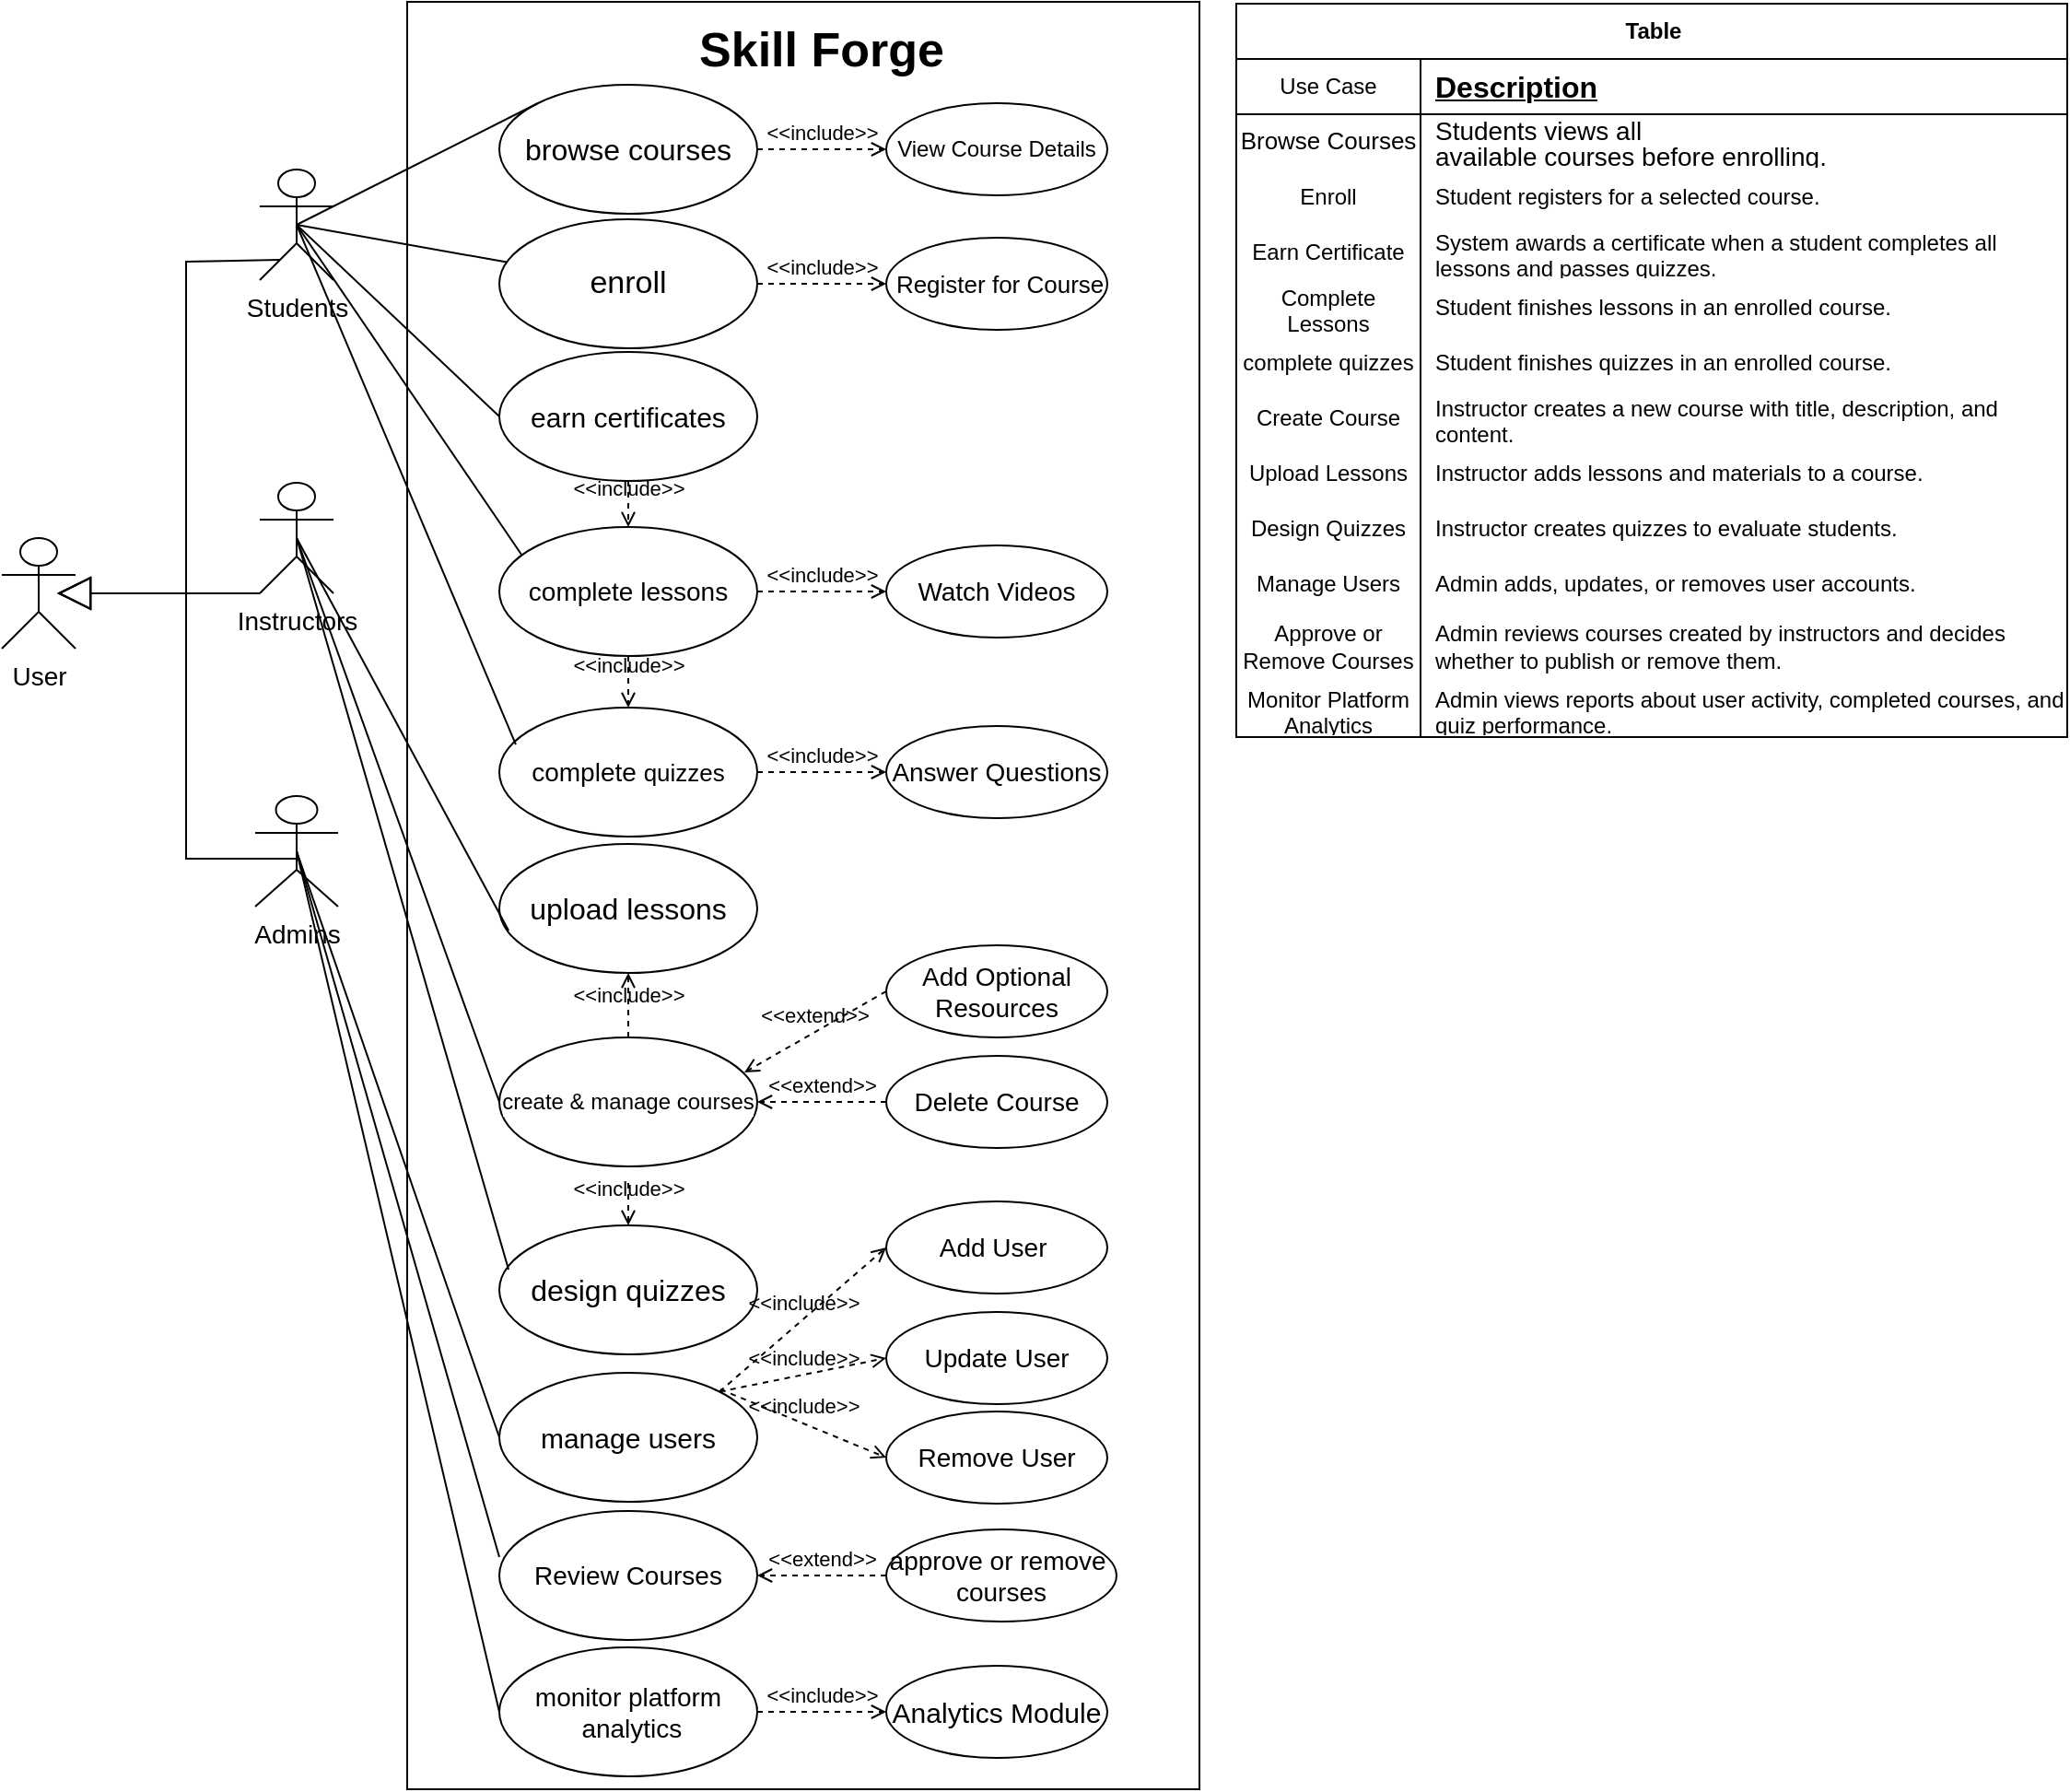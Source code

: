 <mxfile version="28.2.8">
  <diagram name="Page-1" id="Gxm0UhKNNPYb4qAKGL-2">
    <mxGraphModel dx="2033" dy="2136" grid="1" gridSize="10" guides="1" tooltips="1" connect="1" arrows="1" fold="1" page="1" pageScale="1" pageWidth="1169" pageHeight="1654" background="#ffffff" math="0" shadow="0">
      <root>
        <mxCell id="0" />
        <mxCell id="1" parent="0" />
        <mxCell id="vk3QnmqRLiSh6UPp8PLl-1" value="&lt;font face=&quot;Helvetica&quot; style=&quot;font-size: 14px;&quot;&gt;Students&lt;/font&gt;" style="shape=umlActor;verticalLabelPosition=bottom;verticalAlign=top;html=1;fontFamily=Times New Roman;noLabel=0;labelBackgroundColor=default;" vertex="1" parent="1">
          <mxGeometry x="70" y="80" width="40" height="60" as="geometry" />
        </mxCell>
        <mxCell id="vk3QnmqRLiSh6UPp8PLl-2" value="&lt;font style=&quot;font-size: 14px;&quot; face=&quot;Helvetica&quot;&gt;Instructors&lt;/font&gt;" style="shape=umlActor;verticalLabelPosition=bottom;verticalAlign=top;html=1;labelBackgroundColor=default;" vertex="1" parent="1">
          <mxGeometry x="70" y="250" width="40" height="60" as="geometry" />
        </mxCell>
        <mxCell id="vk3QnmqRLiSh6UPp8PLl-4" value="" style="whiteSpace=wrap;html=1;labelBackgroundColor=default;fontStyle=1" vertex="1" parent="1">
          <mxGeometry x="150" y="-11" width="430" height="970" as="geometry" />
        </mxCell>
        <mxCell id="vk3QnmqRLiSh6UPp8PLl-13" value="&lt;font style=&quot;font-size: 16px;&quot;&gt;browse courses&lt;/font&gt;" style="ellipse;whiteSpace=wrap;html=1;labelBackgroundColor=default;" vertex="1" parent="1">
          <mxGeometry x="200" y="34" width="140" height="70" as="geometry" />
        </mxCell>
        <mxCell id="vk3QnmqRLiSh6UPp8PLl-14" value="&lt;font style=&quot;font-size: 17px;&quot;&gt;enroll&lt;/font&gt;" style="ellipse;whiteSpace=wrap;html=1;labelBackgroundColor=default;" vertex="1" parent="1">
          <mxGeometry x="200" y="107" width="140" height="70" as="geometry" />
        </mxCell>
        <mxCell id="vk3QnmqRLiSh6UPp8PLl-15" value="&lt;span style=&quot;font-size: 16px;&quot;&gt;upload lessons&lt;/span&gt;" style="ellipse;whiteSpace=wrap;html=1;labelBackgroundColor=default;" vertex="1" parent="1">
          <mxGeometry x="200" y="446" width="140" height="70" as="geometry" />
        </mxCell>
        <mxCell id="vk3QnmqRLiSh6UPp8PLl-16" value="&lt;font&gt;create &amp;amp; manage courses&lt;/font&gt;" style="ellipse;whiteSpace=wrap;html=1;labelBackgroundColor=default;" vertex="1" parent="1">
          <mxGeometry x="200" y="551" width="140" height="70" as="geometry" />
        </mxCell>
        <mxCell id="vk3QnmqRLiSh6UPp8PLl-17" value="&lt;font style=&quot;font-size: 16px;&quot;&gt;design&amp;nbsp;quizzes&lt;/font&gt;" style="ellipse;whiteSpace=wrap;html=1;labelBackgroundColor=default;" vertex="1" parent="1">
          <mxGeometry x="200" y="653" width="140" height="70" as="geometry" />
        </mxCell>
        <mxCell id="vk3QnmqRLiSh6UPp8PLl-20" value="&lt;font style=&quot;font-size: 26px;&quot;&gt;&lt;b style=&quot;&quot;&gt;Skill Forge&lt;/b&gt;&lt;/font&gt;" style="text;html=1;whiteSpace=wrap;strokeColor=none;fillColor=none;align=center;verticalAlign=middle;rounded=0;labelBackgroundColor=default;" vertex="1" parent="1">
          <mxGeometry x="260" width="230" height="30" as="geometry" />
        </mxCell>
        <mxCell id="vk3QnmqRLiSh6UPp8PLl-21" value="&lt;font style=&quot;font-size: 14px;&quot;&gt;Admins&lt;/font&gt;" style="shape=umlActor;verticalLabelPosition=bottom;verticalAlign=top;html=1;outlineConnect=0;labelBackgroundColor=default;" vertex="1" parent="1">
          <mxGeometry x="67.5" y="420" width="45" height="60" as="geometry" />
        </mxCell>
        <mxCell id="vk3QnmqRLiSh6UPp8PLl-24" value="&lt;font style=&quot;font-size: 15px;&quot;&gt;manage users&lt;/font&gt;" style="ellipse;whiteSpace=wrap;html=1;labelBackgroundColor=default;" vertex="1" parent="1">
          <mxGeometry x="200" y="733" width="140" height="70" as="geometry" />
        </mxCell>
        <mxCell id="vk3QnmqRLiSh6UPp8PLl-25" value="&lt;font style=&quot;font-size: 14px;&quot;&gt;Review Courses&lt;/font&gt;" style="ellipse;whiteSpace=wrap;html=1;labelBackgroundColor=default;" vertex="1" parent="1">
          <mxGeometry x="200" y="808" width="140" height="70" as="geometry" />
        </mxCell>
        <mxCell id="vk3QnmqRLiSh6UPp8PLl-77" style="edgeStyle=orthogonalEdgeStyle;rounded=0;orthogonalLoop=1;jettySize=auto;html=1;exitX=1;exitY=0.5;exitDx=0;exitDy=0;entryX=0.971;entryY=0.343;entryDx=0;entryDy=0;entryPerimeter=0;" edge="1" parent="1" source="vk3QnmqRLiSh6UPp8PLl-26" target="vk3QnmqRLiSh6UPp8PLl-26">
          <mxGeometry relative="1" as="geometry">
            <mxPoint x="340" y="917" as="targetPoint" />
          </mxGeometry>
        </mxCell>
        <mxCell id="vk3QnmqRLiSh6UPp8PLl-26" value="&lt;font style=&quot;font-size: 14px;&quot;&gt;monitor&amp;nbsp;platform&lt;/font&gt;&lt;div&gt;&lt;font style=&quot;font-size: 14px;&quot;&gt;&amp;nbsp;analytics&lt;/font&gt;&lt;/div&gt;" style="ellipse;whiteSpace=wrap;html=1;labelBackgroundColor=default;" vertex="1" parent="1">
          <mxGeometry x="200" y="882" width="140" height="70" as="geometry" />
        </mxCell>
        <mxCell id="vk3QnmqRLiSh6UPp8PLl-29" value="" style="endArrow=none;html=1;rounded=0;labelBackgroundColor=default;entryX=0;entryY=0;entryDx=0;entryDy=0;" edge="1" parent="1" target="vk3QnmqRLiSh6UPp8PLl-13">
          <mxGeometry relative="1" as="geometry">
            <mxPoint x="90" y="110" as="sourcePoint" />
            <mxPoint x="200" y="90" as="targetPoint" />
          </mxGeometry>
        </mxCell>
        <mxCell id="vk3QnmqRLiSh6UPp8PLl-36" value="" style="endArrow=none;html=1;rounded=0;labelBackgroundColor=default;" edge="1" parent="1" source="vk3QnmqRLiSh6UPp8PLl-14">
          <mxGeometry relative="1" as="geometry">
            <mxPoint x="340" y="290" as="sourcePoint" />
            <mxPoint x="90" y="110" as="targetPoint" />
            <Array as="points" />
          </mxGeometry>
        </mxCell>
        <mxCell id="vk3QnmqRLiSh6UPp8PLl-37" value="" style="endArrow=none;html=1;rounded=0;entryX=0.5;entryY=0.5;entryDx=0;entryDy=0;entryPerimeter=0;exitX=0.036;exitY=0.671;exitDx=0;exitDy=0;exitPerimeter=0;labelBackgroundColor=default;" edge="1" parent="1" source="vk3QnmqRLiSh6UPp8PLl-15" target="vk3QnmqRLiSh6UPp8PLl-2">
          <mxGeometry relative="1" as="geometry">
            <mxPoint x="340" y="290" as="sourcePoint" />
            <mxPoint x="500" y="290" as="targetPoint" />
          </mxGeometry>
        </mxCell>
        <mxCell id="vk3QnmqRLiSh6UPp8PLl-38" value="" style="endArrow=none;html=1;rounded=0;entryX=0;entryY=0.5;entryDx=0;entryDy=0;labelBackgroundColor=default;" edge="1" parent="1" target="vk3QnmqRLiSh6UPp8PLl-16">
          <mxGeometry relative="1" as="geometry">
            <mxPoint x="90" y="280" as="sourcePoint" />
            <mxPoint x="500" y="290" as="targetPoint" />
          </mxGeometry>
        </mxCell>
        <mxCell id="vk3QnmqRLiSh6UPp8PLl-39" value="" style="endArrow=none;html=1;rounded=0;entryX=0.036;entryY=0.343;entryDx=0;entryDy=0;entryPerimeter=0;exitX=0.5;exitY=0.5;exitDx=0;exitDy=0;exitPerimeter=0;labelBackgroundColor=default;" edge="1" parent="1" source="vk3QnmqRLiSh6UPp8PLl-2" target="vk3QnmqRLiSh6UPp8PLl-17">
          <mxGeometry relative="1" as="geometry">
            <mxPoint x="340" y="290" as="sourcePoint" />
            <mxPoint x="500" y="290" as="targetPoint" />
          </mxGeometry>
        </mxCell>
        <mxCell id="vk3QnmqRLiSh6UPp8PLl-40" value="" style="endArrow=none;html=1;rounded=0;exitX=0.5;exitY=0.5;exitDx=0;exitDy=0;exitPerimeter=0;labelBackgroundColor=default;entryX=0;entryY=0.5;entryDx=0;entryDy=0;" edge="1" parent="1" source="vk3QnmqRLiSh6UPp8PLl-21" target="vk3QnmqRLiSh6UPp8PLl-24">
          <mxGeometry relative="1" as="geometry">
            <mxPoint x="340" y="490" as="sourcePoint" />
            <mxPoint x="200" y="460" as="targetPoint" />
          </mxGeometry>
        </mxCell>
        <mxCell id="vk3QnmqRLiSh6UPp8PLl-41" value="" style="endArrow=none;html=1;rounded=0;labelBackgroundColor=default;entryX=0;entryY=0.357;entryDx=0;entryDy=0;entryPerimeter=0;" edge="1" parent="1" target="vk3QnmqRLiSh6UPp8PLl-25">
          <mxGeometry relative="1" as="geometry">
            <mxPoint x="90" y="450" as="sourcePoint" />
            <mxPoint x="500" y="490" as="targetPoint" />
          </mxGeometry>
        </mxCell>
        <mxCell id="vk3QnmqRLiSh6UPp8PLl-42" value="" style="endArrow=none;html=1;rounded=0;exitX=0.5;exitY=0.5;exitDx=0;exitDy=0;exitPerimeter=0;entryX=0;entryY=0.5;entryDx=0;entryDy=0;labelBackgroundColor=default;" edge="1" parent="1" source="vk3QnmqRLiSh6UPp8PLl-21" target="vk3QnmqRLiSh6UPp8PLl-26">
          <mxGeometry relative="1" as="geometry">
            <mxPoint x="100" y="450" as="sourcePoint" />
            <mxPoint x="500" y="490" as="targetPoint" />
          </mxGeometry>
        </mxCell>
        <mxCell id="vk3QnmqRLiSh6UPp8PLl-60" value="&lt;span style=&quot;font-size: 15px;&quot;&gt;earn certificates&lt;/span&gt;" style="ellipse;whiteSpace=wrap;html=1;" vertex="1" parent="1">
          <mxGeometry x="200" y="179" width="140" height="70" as="geometry" />
        </mxCell>
        <mxCell id="vk3QnmqRLiSh6UPp8PLl-61" value="" style="endArrow=none;html=1;rounded=0;labelBackgroundColor=default;exitX=0;exitY=0.5;exitDx=0;exitDy=0;" edge="1" parent="1" source="vk3QnmqRLiSh6UPp8PLl-60">
          <mxGeometry relative="1" as="geometry">
            <mxPoint x="227" y="199" as="sourcePoint" />
            <mxPoint x="90" y="110" as="targetPoint" />
            <Array as="points" />
          </mxGeometry>
        </mxCell>
        <mxCell id="vk3QnmqRLiSh6UPp8PLl-64" value="&amp;lt;&amp;lt;include&amp;gt;&amp;gt;" style="html=1;verticalAlign=bottom;labelBackgroundColor=none;endArrow=open;endFill=0;dashed=1;rounded=0;entryX=0.5;entryY=0;entryDx=0;entryDy=0;exitX=0.5;exitY=1;exitDx=0;exitDy=0;" edge="1" parent="1" source="vk3QnmqRLiSh6UPp8PLl-60" target="vk3QnmqRLiSh6UPp8PLl-65">
          <mxGeometry width="160" relative="1" as="geometry">
            <mxPoint x="340" y="230" as="sourcePoint" />
            <mxPoint x="490" y="230" as="targetPoint" />
          </mxGeometry>
        </mxCell>
        <mxCell id="vk3QnmqRLiSh6UPp8PLl-65" value="&lt;font style=&quot;font-size: 14px;&quot;&gt;complete lessons&lt;/font&gt;" style="ellipse;whiteSpace=wrap;html=1;" vertex="1" parent="1">
          <mxGeometry x="200" y="274" width="140" height="70" as="geometry" />
        </mxCell>
        <mxCell id="vk3QnmqRLiSh6UPp8PLl-67" value="&lt;span style=&quot;font-size: 14px;&quot;&gt;complete&amp;nbsp;&lt;/span&gt;&lt;font style=&quot;font-size: 13px;&quot;&gt;quizzes&lt;/font&gt;" style="ellipse;whiteSpace=wrap;html=1;" vertex="1" parent="1">
          <mxGeometry x="200" y="372" width="140" height="70" as="geometry" />
        </mxCell>
        <mxCell id="vk3QnmqRLiSh6UPp8PLl-69" value="&amp;lt;&amp;lt;include&amp;gt;&amp;gt;" style="html=1;verticalAlign=bottom;labelBackgroundColor=none;endArrow=open;endFill=0;dashed=1;rounded=0;entryX=0.5;entryY=0;entryDx=0;entryDy=0;exitX=0.5;exitY=1;exitDx=0;exitDy=0;" edge="1" parent="1" source="vk3QnmqRLiSh6UPp8PLl-65" target="vk3QnmqRLiSh6UPp8PLl-67">
          <mxGeometry width="160" relative="1" as="geometry">
            <mxPoint x="330" y="220" as="sourcePoint" />
            <mxPoint x="490" y="220" as="targetPoint" />
          </mxGeometry>
        </mxCell>
        <mxCell id="vk3QnmqRLiSh6UPp8PLl-70" value="" style="endArrow=none;html=1;rounded=0;entryX=0.086;entryY=0.214;entryDx=0;entryDy=0;entryPerimeter=0;" edge="1" parent="1" target="vk3QnmqRLiSh6UPp8PLl-65">
          <mxGeometry relative="1" as="geometry">
            <mxPoint x="90" y="110" as="sourcePoint" />
            <mxPoint x="200" y="310" as="targetPoint" />
          </mxGeometry>
        </mxCell>
        <mxCell id="vk3QnmqRLiSh6UPp8PLl-71" value="" style="endArrow=none;html=1;rounded=0;entryX=0.064;entryY=0.286;entryDx=0;entryDy=0;entryPerimeter=0;" edge="1" parent="1" target="vk3QnmqRLiSh6UPp8PLl-67">
          <mxGeometry relative="1" as="geometry">
            <mxPoint x="90" y="110" as="sourcePoint" />
            <mxPoint x="490" y="320" as="targetPoint" />
          </mxGeometry>
        </mxCell>
        <mxCell id="vk3QnmqRLiSh6UPp8PLl-72" value="&amp;lt;&amp;lt;include&amp;gt;&amp;gt;" style="html=1;verticalAlign=bottom;labelBackgroundColor=none;endArrow=open;endFill=0;dashed=1;rounded=0;exitX=0.5;exitY=0;exitDx=0;exitDy=0;entryX=0.5;entryY=1;entryDx=0;entryDy=0;" edge="1" parent="1" source="vk3QnmqRLiSh6UPp8PLl-16" target="vk3QnmqRLiSh6UPp8PLl-15">
          <mxGeometry x="-0.176" width="160" relative="1" as="geometry">
            <mxPoint x="490" y="470" as="sourcePoint" />
            <mxPoint x="330" y="470" as="targetPoint" />
            <mxPoint as="offset" />
          </mxGeometry>
        </mxCell>
        <mxCell id="vk3QnmqRLiSh6UPp8PLl-76" value="&lt;font style=&quot;font-size: 15px;&quot;&gt;Analytics Module&lt;/font&gt;" style="ellipse;whiteSpace=wrap;html=1;" vertex="1" parent="1">
          <mxGeometry x="410" y="892" width="120" height="50" as="geometry" />
        </mxCell>
        <mxCell id="vk3QnmqRLiSh6UPp8PLl-126" value="Table" style="shape=table;startSize=30;container=1;collapsible=1;childLayout=tableLayout;fixedRows=1;rowLines=0;fontStyle=1;align=center;resizeLast=1;html=1;" vertex="1" parent="1">
          <mxGeometry x="600" y="-10" width="451" height="398" as="geometry" />
        </mxCell>
        <mxCell id="vk3QnmqRLiSh6UPp8PLl-127" value="" style="shape=tableRow;horizontal=0;startSize=0;swimlaneHead=0;swimlaneBody=0;fillColor=none;collapsible=0;dropTarget=0;points=[[0,0.5],[1,0.5]];portConstraint=eastwest;top=0;left=0;right=0;bottom=1;" vertex="1" parent="vk3QnmqRLiSh6UPp8PLl-126">
          <mxGeometry y="30" width="451" height="30" as="geometry" />
        </mxCell>
        <mxCell id="vk3QnmqRLiSh6UPp8PLl-128" value="&lt;span style=&quot;line-height: 107%; font-family: Aptos, sans-serif; font-weight: normal;&quot;&gt;&lt;font&gt;Use Case&lt;/font&gt;&lt;/span&gt;" style="shape=partialRectangle;connectable=0;fillColor=none;top=0;left=0;bottom=0;right=0;fontStyle=1;overflow=hidden;whiteSpace=wrap;html=1;" vertex="1" parent="vk3QnmqRLiSh6UPp8PLl-127">
          <mxGeometry width="100" height="30" as="geometry">
            <mxRectangle width="100" height="30" as="alternateBounds" />
          </mxGeometry>
        </mxCell>
        <mxCell id="vk3QnmqRLiSh6UPp8PLl-129" value="&lt;span style=&quot;font-size:12.0pt;line-height:107%;&lt;br/&gt;font-family:&amp;quot;Aptos&amp;quot;,sans-serif;mso-ascii-theme-font:minor-latin;mso-fareast-font-family:&lt;br/&gt;Aptos;mso-fareast-theme-font:minor-latin;mso-hansi-theme-font:minor-latin;&lt;br/&gt;mso-bidi-font-family:Arial;mso-bidi-theme-font:minor-bidi;mso-ansi-language:&lt;br/&gt;EN-US;mso-fareast-language:EN-US;mso-bidi-language:AR-SA&quot;&gt;Description&lt;/span&gt;" style="shape=partialRectangle;connectable=0;fillColor=none;top=0;left=0;bottom=0;right=0;align=left;spacingLeft=6;fontStyle=5;overflow=hidden;whiteSpace=wrap;html=1;" vertex="1" parent="vk3QnmqRLiSh6UPp8PLl-127">
          <mxGeometry x="100" width="351" height="30" as="geometry">
            <mxRectangle width="351" height="30" as="alternateBounds" />
          </mxGeometry>
        </mxCell>
        <mxCell id="vk3QnmqRLiSh6UPp8PLl-130" value="" style="shape=tableRow;horizontal=0;startSize=0;swimlaneHead=0;swimlaneBody=0;fillColor=none;collapsible=0;dropTarget=0;points=[[0,0.5],[1,0.5]];portConstraint=eastwest;top=0;left=0;right=0;bottom=0;" vertex="1" parent="vk3QnmqRLiSh6UPp8PLl-126">
          <mxGeometry y="60" width="451" height="30" as="geometry" />
        </mxCell>
        <mxCell id="vk3QnmqRLiSh6UPp8PLl-131" value="&lt;span style=&quot;line-height: 107%; font-family: Aptos, sans-serif;&quot;&gt;&lt;font style=&quot;font-size: 13px;&quot;&gt;Browse Courses&lt;/font&gt;&lt;/span&gt;" style="shape=partialRectangle;connectable=0;fillColor=none;top=0;left=0;bottom=0;right=0;editable=1;overflow=hidden;whiteSpace=wrap;html=1;" vertex="1" parent="vk3QnmqRLiSh6UPp8PLl-130">
          <mxGeometry width="100" height="30" as="geometry">
            <mxRectangle width="100" height="30" as="alternateBounds" />
          </mxGeometry>
        </mxCell>
        <mxCell id="vk3QnmqRLiSh6UPp8PLl-132" value="&lt;span style=&quot;line-height: 107%; font-family: Aptos, sans-serif;&quot;&gt;&lt;font style=&quot;font-size: 14px;&quot;&gt;Students views all&lt;br/&gt;available courses before enrolling.&lt;/font&gt;&lt;/span&gt;" style="shape=partialRectangle;connectable=0;fillColor=none;top=0;left=0;bottom=0;right=0;align=left;spacingLeft=6;overflow=hidden;whiteSpace=wrap;html=1;" vertex="1" parent="vk3QnmqRLiSh6UPp8PLl-130">
          <mxGeometry x="100" width="351" height="30" as="geometry">
            <mxRectangle width="351" height="30" as="alternateBounds" />
          </mxGeometry>
        </mxCell>
        <mxCell id="vk3QnmqRLiSh6UPp8PLl-133" value="" style="shape=tableRow;horizontal=0;startSize=0;swimlaneHead=0;swimlaneBody=0;fillColor=none;collapsible=0;dropTarget=0;points=[[0,0.5],[1,0.5]];portConstraint=eastwest;top=0;left=0;right=0;bottom=0;" vertex="1" parent="vk3QnmqRLiSh6UPp8PLl-126">
          <mxGeometry y="90" width="451" height="30" as="geometry" />
        </mxCell>
        <mxCell id="vk3QnmqRLiSh6UPp8PLl-134" value="Enroll" style="shape=partialRectangle;connectable=0;fillColor=none;top=0;left=0;bottom=0;right=0;editable=1;overflow=hidden;whiteSpace=wrap;html=1;" vertex="1" parent="vk3QnmqRLiSh6UPp8PLl-133">
          <mxGeometry width="100" height="30" as="geometry">
            <mxRectangle width="100" height="30" as="alternateBounds" />
          </mxGeometry>
        </mxCell>
        <mxCell id="vk3QnmqRLiSh6UPp8PLl-135" value="Student registers for a selected course." style="shape=partialRectangle;connectable=0;fillColor=none;top=0;left=0;bottom=0;right=0;align=left;spacingLeft=6;overflow=hidden;whiteSpace=wrap;html=1;" vertex="1" parent="vk3QnmqRLiSh6UPp8PLl-133">
          <mxGeometry x="100" width="351" height="30" as="geometry">
            <mxRectangle width="351" height="30" as="alternateBounds" />
          </mxGeometry>
        </mxCell>
        <mxCell id="vk3QnmqRLiSh6UPp8PLl-136" value="" style="shape=tableRow;horizontal=0;startSize=0;swimlaneHead=0;swimlaneBody=0;fillColor=none;collapsible=0;dropTarget=0;points=[[0,0.5],[1,0.5]];portConstraint=eastwest;top=0;left=0;right=0;bottom=0;" vertex="1" parent="vk3QnmqRLiSh6UPp8PLl-126">
          <mxGeometry y="120" width="451" height="30" as="geometry" />
        </mxCell>
        <mxCell id="vk3QnmqRLiSh6UPp8PLl-137" value="Earn Certificate" style="shape=partialRectangle;connectable=0;fillColor=none;top=0;left=0;bottom=0;right=0;editable=1;overflow=hidden;whiteSpace=wrap;html=1;" vertex="1" parent="vk3QnmqRLiSh6UPp8PLl-136">
          <mxGeometry width="100" height="30" as="geometry">
            <mxRectangle width="100" height="30" as="alternateBounds" />
          </mxGeometry>
        </mxCell>
        <mxCell id="vk3QnmqRLiSh6UPp8PLl-138" value="System awards a certificate when a student completes all lessons and passes quizzes." style="shape=partialRectangle;connectable=0;fillColor=none;top=0;left=0;bottom=0;right=0;align=left;spacingLeft=6;overflow=hidden;whiteSpace=wrap;html=1;" vertex="1" parent="vk3QnmqRLiSh6UPp8PLl-136">
          <mxGeometry x="100" width="351" height="30" as="geometry">
            <mxRectangle width="351" height="30" as="alternateBounds" />
          </mxGeometry>
        </mxCell>
        <mxCell id="vk3QnmqRLiSh6UPp8PLl-139" style="shape=tableRow;horizontal=0;startSize=0;swimlaneHead=0;swimlaneBody=0;fillColor=none;collapsible=0;dropTarget=0;points=[[0,0.5],[1,0.5]];portConstraint=eastwest;top=0;left=0;right=0;bottom=0;" vertex="1" parent="vk3QnmqRLiSh6UPp8PLl-126">
          <mxGeometry y="150" width="451" height="30" as="geometry" />
        </mxCell>
        <mxCell id="vk3QnmqRLiSh6UPp8PLl-140" value="Complete Lessons" style="shape=partialRectangle;connectable=0;fillColor=none;top=0;left=0;bottom=0;right=0;editable=1;overflow=hidden;whiteSpace=wrap;html=1;" vertex="1" parent="vk3QnmqRLiSh6UPp8PLl-139">
          <mxGeometry width="100" height="30" as="geometry">
            <mxRectangle width="100" height="30" as="alternateBounds" />
          </mxGeometry>
        </mxCell>
        <mxCell id="vk3QnmqRLiSh6UPp8PLl-141" value="Student finishes lessons in an enrolled course." style="shape=partialRectangle;connectable=0;fillColor=none;top=0;left=0;bottom=0;right=0;align=left;spacingLeft=6;overflow=hidden;whiteSpace=wrap;html=1;" vertex="1" parent="vk3QnmqRLiSh6UPp8PLl-139">
          <mxGeometry x="100" width="351" height="30" as="geometry">
            <mxRectangle width="351" height="30" as="alternateBounds" />
          </mxGeometry>
        </mxCell>
        <mxCell id="vk3QnmqRLiSh6UPp8PLl-142" style="shape=tableRow;horizontal=0;startSize=0;swimlaneHead=0;swimlaneBody=0;fillColor=none;collapsible=0;dropTarget=0;points=[[0,0.5],[1,0.5]];portConstraint=eastwest;top=0;left=0;right=0;bottom=0;" vertex="1" parent="vk3QnmqRLiSh6UPp8PLl-126">
          <mxGeometry y="180" width="451" height="30" as="geometry" />
        </mxCell>
        <mxCell id="vk3QnmqRLiSh6UPp8PLl-143" value="&lt;font&gt;complete&amp;nbsp;&lt;font style=&quot;&quot;&gt;quizzes&lt;/font&gt;&lt;/font&gt;" style="shape=partialRectangle;connectable=0;fillColor=none;top=0;left=0;bottom=0;right=0;editable=1;overflow=hidden;whiteSpace=wrap;html=1;" vertex="1" parent="vk3QnmqRLiSh6UPp8PLl-142">
          <mxGeometry width="100" height="30" as="geometry">
            <mxRectangle width="100" height="30" as="alternateBounds" />
          </mxGeometry>
        </mxCell>
        <mxCell id="vk3QnmqRLiSh6UPp8PLl-144" value="Student finishes quizzes in an enrolled course." style="shape=partialRectangle;connectable=0;fillColor=none;top=0;left=0;bottom=0;right=0;align=left;spacingLeft=6;overflow=hidden;whiteSpace=wrap;html=1;" vertex="1" parent="vk3QnmqRLiSh6UPp8PLl-142">
          <mxGeometry x="100" width="351" height="30" as="geometry">
            <mxRectangle width="351" height="30" as="alternateBounds" />
          </mxGeometry>
        </mxCell>
        <mxCell id="vk3QnmqRLiSh6UPp8PLl-145" style="shape=tableRow;horizontal=0;startSize=0;swimlaneHead=0;swimlaneBody=0;fillColor=none;collapsible=0;dropTarget=0;points=[[0,0.5],[1,0.5]];portConstraint=eastwest;top=0;left=0;right=0;bottom=0;" vertex="1" parent="vk3QnmqRLiSh6UPp8PLl-126">
          <mxGeometry y="210" width="451" height="30" as="geometry" />
        </mxCell>
        <mxCell id="vk3QnmqRLiSh6UPp8PLl-146" value="Create Course" style="shape=partialRectangle;connectable=0;fillColor=none;top=0;left=0;bottom=0;right=0;editable=1;overflow=hidden;whiteSpace=wrap;html=1;" vertex="1" parent="vk3QnmqRLiSh6UPp8PLl-145">
          <mxGeometry width="100" height="30" as="geometry">
            <mxRectangle width="100" height="30" as="alternateBounds" />
          </mxGeometry>
        </mxCell>
        <mxCell id="vk3QnmqRLiSh6UPp8PLl-147" value="Instructor creates a new course with title, description, and content." style="shape=partialRectangle;connectable=0;fillColor=none;top=0;left=0;bottom=0;right=0;align=left;spacingLeft=6;overflow=hidden;whiteSpace=wrap;html=1;" vertex="1" parent="vk3QnmqRLiSh6UPp8PLl-145">
          <mxGeometry x="100" width="351" height="30" as="geometry">
            <mxRectangle width="351" height="30" as="alternateBounds" />
          </mxGeometry>
        </mxCell>
        <mxCell id="vk3QnmqRLiSh6UPp8PLl-148" style="shape=tableRow;horizontal=0;startSize=0;swimlaneHead=0;swimlaneBody=0;fillColor=none;collapsible=0;dropTarget=0;points=[[0,0.5],[1,0.5]];portConstraint=eastwest;top=0;left=0;right=0;bottom=0;" vertex="1" parent="vk3QnmqRLiSh6UPp8PLl-126">
          <mxGeometry y="240" width="451" height="30" as="geometry" />
        </mxCell>
        <mxCell id="vk3QnmqRLiSh6UPp8PLl-149" value="Upload Lessons" style="shape=partialRectangle;connectable=0;fillColor=none;top=0;left=0;bottom=0;right=0;editable=1;overflow=hidden;whiteSpace=wrap;html=1;" vertex="1" parent="vk3QnmqRLiSh6UPp8PLl-148">
          <mxGeometry width="100" height="30" as="geometry">
            <mxRectangle width="100" height="30" as="alternateBounds" />
          </mxGeometry>
        </mxCell>
        <mxCell id="vk3QnmqRLiSh6UPp8PLl-150" value="Instructor adds lessons and materials to a course." style="shape=partialRectangle;connectable=0;fillColor=none;top=0;left=0;bottom=0;right=0;align=left;spacingLeft=6;overflow=hidden;whiteSpace=wrap;html=1;" vertex="1" parent="vk3QnmqRLiSh6UPp8PLl-148">
          <mxGeometry x="100" width="351" height="30" as="geometry">
            <mxRectangle width="351" height="30" as="alternateBounds" />
          </mxGeometry>
        </mxCell>
        <mxCell id="vk3QnmqRLiSh6UPp8PLl-151" style="shape=tableRow;horizontal=0;startSize=0;swimlaneHead=0;swimlaneBody=0;fillColor=none;collapsible=0;dropTarget=0;points=[[0,0.5],[1,0.5]];portConstraint=eastwest;top=0;left=0;right=0;bottom=0;" vertex="1" parent="vk3QnmqRLiSh6UPp8PLl-126">
          <mxGeometry y="270" width="451" height="30" as="geometry" />
        </mxCell>
        <mxCell id="vk3QnmqRLiSh6UPp8PLl-152" value="Design Quizzes" style="shape=partialRectangle;connectable=0;fillColor=none;top=0;left=0;bottom=0;right=0;editable=1;overflow=hidden;whiteSpace=wrap;html=1;" vertex="1" parent="vk3QnmqRLiSh6UPp8PLl-151">
          <mxGeometry width="100" height="30" as="geometry">
            <mxRectangle width="100" height="30" as="alternateBounds" />
          </mxGeometry>
        </mxCell>
        <mxCell id="vk3QnmqRLiSh6UPp8PLl-153" value="Instructor creates quizzes to evaluate students." style="shape=partialRectangle;connectable=0;fillColor=none;top=0;left=0;bottom=0;right=0;align=left;spacingLeft=6;overflow=hidden;whiteSpace=wrap;html=1;" vertex="1" parent="vk3QnmqRLiSh6UPp8PLl-151">
          <mxGeometry x="100" width="351" height="30" as="geometry">
            <mxRectangle width="351" height="30" as="alternateBounds" />
          </mxGeometry>
        </mxCell>
        <mxCell id="vk3QnmqRLiSh6UPp8PLl-154" style="shape=tableRow;horizontal=0;startSize=0;swimlaneHead=0;swimlaneBody=0;fillColor=none;collapsible=0;dropTarget=0;points=[[0,0.5],[1,0.5]];portConstraint=eastwest;top=0;left=0;right=0;bottom=0;" vertex="1" parent="vk3QnmqRLiSh6UPp8PLl-126">
          <mxGeometry y="300" width="451" height="30" as="geometry" />
        </mxCell>
        <mxCell id="vk3QnmqRLiSh6UPp8PLl-155" value="Manage Users" style="shape=partialRectangle;connectable=0;fillColor=none;top=0;left=0;bottom=0;right=0;editable=1;overflow=hidden;whiteSpace=wrap;html=1;" vertex="1" parent="vk3QnmqRLiSh6UPp8PLl-154">
          <mxGeometry width="100" height="30" as="geometry">
            <mxRectangle width="100" height="30" as="alternateBounds" />
          </mxGeometry>
        </mxCell>
        <mxCell id="vk3QnmqRLiSh6UPp8PLl-156" value="Admin adds, updates, or removes user accounts." style="shape=partialRectangle;connectable=0;fillColor=none;top=0;left=0;bottom=0;right=0;align=left;spacingLeft=6;overflow=hidden;whiteSpace=wrap;html=1;" vertex="1" parent="vk3QnmqRLiSh6UPp8PLl-154">
          <mxGeometry x="100" width="351" height="30" as="geometry">
            <mxRectangle width="351" height="30" as="alternateBounds" />
          </mxGeometry>
        </mxCell>
        <mxCell id="vk3QnmqRLiSh6UPp8PLl-157" style="shape=tableRow;horizontal=0;startSize=0;swimlaneHead=0;swimlaneBody=0;fillColor=none;collapsible=0;dropTarget=0;points=[[0,0.5],[1,0.5]];portConstraint=eastwest;top=0;left=0;right=0;bottom=0;" vertex="1" parent="vk3QnmqRLiSh6UPp8PLl-126">
          <mxGeometry y="330" width="451" height="38" as="geometry" />
        </mxCell>
        <mxCell id="vk3QnmqRLiSh6UPp8PLl-158" value="Approve or Remove Courses" style="shape=partialRectangle;connectable=0;fillColor=none;top=0;left=0;bottom=0;right=0;editable=1;overflow=hidden;whiteSpace=wrap;html=1;" vertex="1" parent="vk3QnmqRLiSh6UPp8PLl-157">
          <mxGeometry width="100" height="38" as="geometry">
            <mxRectangle width="100" height="38" as="alternateBounds" />
          </mxGeometry>
        </mxCell>
        <mxCell id="vk3QnmqRLiSh6UPp8PLl-159" value="Admin reviews courses created by instructors and decides whether to publish or remove them." style="shape=partialRectangle;connectable=0;fillColor=none;top=0;left=0;bottom=0;right=0;align=left;spacingLeft=6;overflow=hidden;whiteSpace=wrap;html=1;" vertex="1" parent="vk3QnmqRLiSh6UPp8PLl-157">
          <mxGeometry x="100" width="351" height="38" as="geometry">
            <mxRectangle width="351" height="38" as="alternateBounds" />
          </mxGeometry>
        </mxCell>
        <mxCell id="vk3QnmqRLiSh6UPp8PLl-160" style="shape=tableRow;horizontal=0;startSize=0;swimlaneHead=0;swimlaneBody=0;fillColor=none;collapsible=0;dropTarget=0;points=[[0,0.5],[1,0.5]];portConstraint=eastwest;top=0;left=0;right=0;bottom=0;" vertex="1" parent="vk3QnmqRLiSh6UPp8PLl-126">
          <mxGeometry y="368" width="451" height="30" as="geometry" />
        </mxCell>
        <mxCell id="vk3QnmqRLiSh6UPp8PLl-161" value="Monitor Platform Analytics" style="shape=partialRectangle;connectable=0;fillColor=none;top=0;left=0;bottom=0;right=0;editable=1;overflow=hidden;whiteSpace=wrap;html=1;" vertex="1" parent="vk3QnmqRLiSh6UPp8PLl-160">
          <mxGeometry width="100" height="30" as="geometry">
            <mxRectangle width="100" height="30" as="alternateBounds" />
          </mxGeometry>
        </mxCell>
        <mxCell id="vk3QnmqRLiSh6UPp8PLl-162" value="Admin views reports about user activity, completed courses, and quiz performance." style="shape=partialRectangle;connectable=0;fillColor=none;top=0;left=0;bottom=0;right=0;align=left;spacingLeft=6;overflow=hidden;whiteSpace=wrap;html=1;" vertex="1" parent="vk3QnmqRLiSh6UPp8PLl-160">
          <mxGeometry x="100" width="351" height="30" as="geometry">
            <mxRectangle width="351" height="30" as="alternateBounds" />
          </mxGeometry>
        </mxCell>
        <mxCell id="vk3QnmqRLiSh6UPp8PLl-174" value="" style="endArrow=block;endSize=16;endFill=0;html=1;rounded=0;" edge="1" parent="1">
          <mxGeometry width="160" relative="1" as="geometry">
            <mxPoint x="70" y="310" as="sourcePoint" />
            <mxPoint x="-40" y="310" as="targetPoint" />
            <Array as="points">
              <mxPoint x="20" y="310" />
            </Array>
          </mxGeometry>
        </mxCell>
        <mxCell id="vk3QnmqRLiSh6UPp8PLl-179" value="" style="endArrow=block;endSize=16;endFill=0;html=1;rounded=0;exitX=0.275;exitY=0.817;exitDx=0;exitDy=0;exitPerimeter=0;" edge="1" parent="1" source="vk3QnmqRLiSh6UPp8PLl-1">
          <mxGeometry width="160" relative="1" as="geometry">
            <mxPoint x="50" y="130" as="sourcePoint" />
            <mxPoint x="-40" y="310" as="targetPoint" />
            <Array as="points">
              <mxPoint x="30" y="130" />
              <mxPoint x="30" y="209" />
              <mxPoint x="30" y="310" />
            </Array>
          </mxGeometry>
        </mxCell>
        <mxCell id="vk3QnmqRLiSh6UPp8PLl-180" value="" style="endArrow=block;endSize=16;endFill=0;html=1;rounded=0;" edge="1" parent="1">
          <mxGeometry width="160" relative="1" as="geometry">
            <mxPoint x="90" y="454" as="sourcePoint" />
            <mxPoint x="-40" y="310" as="targetPoint" />
            <Array as="points">
              <mxPoint x="30" y="454" />
              <mxPoint x="30" y="310" />
              <mxPoint y="310" />
            </Array>
          </mxGeometry>
        </mxCell>
        <mxCell id="vk3QnmqRLiSh6UPp8PLl-181" value="&lt;font style=&quot;font-size: 14px;&quot;&gt;User&lt;/font&gt;" style="shape=umlActor;verticalLabelPosition=bottom;verticalAlign=top;html=1;" vertex="1" parent="1">
          <mxGeometry x="-70" y="280" width="40" height="60" as="geometry" />
        </mxCell>
        <mxCell id="vk3QnmqRLiSh6UPp8PLl-183" value="&amp;lt;&amp;lt;include&amp;gt;&amp;gt;" style="html=1;verticalAlign=bottom;labelBackgroundColor=none;endArrow=open;endFill=0;dashed=1;rounded=0;exitX=1;exitY=0;exitDx=0;exitDy=0;entryX=0;entryY=0.5;entryDx=0;entryDy=0;" edge="1" parent="1" source="vk3QnmqRLiSh6UPp8PLl-24" target="vk3QnmqRLiSh6UPp8PLl-184">
          <mxGeometry width="160" relative="1" as="geometry">
            <mxPoint x="160" y="780" as="sourcePoint" />
            <mxPoint x="320" y="780" as="targetPoint" />
          </mxGeometry>
        </mxCell>
        <mxCell id="vk3QnmqRLiSh6UPp8PLl-184" value="&lt;font style=&quot;font-size: 14px;&quot;&gt;Add User&amp;nbsp;&lt;/font&gt;" style="ellipse;whiteSpace=wrap;html=1;" vertex="1" parent="1">
          <mxGeometry x="410" y="640" width="120" height="50" as="geometry" />
        </mxCell>
        <mxCell id="vk3QnmqRLiSh6UPp8PLl-185" value="&lt;font style=&quot;font-size: 14px;&quot;&gt;Update User&lt;/font&gt;" style="ellipse;whiteSpace=wrap;html=1;" vertex="1" parent="1">
          <mxGeometry x="410" y="700" width="120" height="50" as="geometry" />
        </mxCell>
        <mxCell id="vk3QnmqRLiSh6UPp8PLl-187" value="&lt;font style=&quot;font-size: 14px;&quot;&gt;Remove User&lt;/font&gt;" style="ellipse;whiteSpace=wrap;html=1;" vertex="1" parent="1">
          <mxGeometry x="410" y="754" width="120" height="50" as="geometry" />
        </mxCell>
        <mxCell id="vk3QnmqRLiSh6UPp8PLl-189" value="&amp;lt;&amp;lt;include&amp;gt;&amp;gt;" style="html=1;verticalAlign=bottom;labelBackgroundColor=none;endArrow=open;endFill=0;dashed=1;rounded=0;entryX=0;entryY=0.5;entryDx=0;entryDy=0;exitX=1;exitY=0;exitDx=0;exitDy=0;" edge="1" parent="1" source="vk3QnmqRLiSh6UPp8PLl-24" target="vk3QnmqRLiSh6UPp8PLl-185">
          <mxGeometry width="160" relative="1" as="geometry">
            <mxPoint x="330" y="741" as="sourcePoint" />
            <mxPoint x="320" y="780" as="targetPoint" />
          </mxGeometry>
        </mxCell>
        <mxCell id="vk3QnmqRLiSh6UPp8PLl-190" value="&amp;lt;&amp;lt;include&amp;gt;&amp;gt;" style="html=1;verticalAlign=bottom;labelBackgroundColor=none;endArrow=open;endFill=0;dashed=1;rounded=0;entryX=0;entryY=0.5;entryDx=0;entryDy=0;" edge="1" parent="1" target="vk3QnmqRLiSh6UPp8PLl-187">
          <mxGeometry width="160" relative="1" as="geometry">
            <mxPoint x="320" y="742" as="sourcePoint" />
            <mxPoint x="410" y="840" as="targetPoint" />
          </mxGeometry>
        </mxCell>
        <mxCell id="vk3QnmqRLiSh6UPp8PLl-192" value="&amp;lt;&amp;lt;include&amp;gt;&amp;gt;" style="html=1;verticalAlign=bottom;labelBackgroundColor=none;endArrow=open;endFill=0;dashed=1;rounded=0;entryX=0.5;entryY=0;entryDx=0;entryDy=0;" edge="1" parent="1" target="vk3QnmqRLiSh6UPp8PLl-17">
          <mxGeometry width="160" relative="1" as="geometry">
            <mxPoint x="270" y="630" as="sourcePoint" />
            <mxPoint x="320" y="500" as="targetPoint" />
          </mxGeometry>
        </mxCell>
        <mxCell id="vk3QnmqRLiSh6UPp8PLl-193" value="&lt;font style=&quot;font-size: 14px;&quot;&gt;Add Optional Resources&lt;/font&gt;" style="ellipse;whiteSpace=wrap;html=1;" vertex="1" parent="1">
          <mxGeometry x="410" y="501" width="120" height="50" as="geometry" />
        </mxCell>
        <mxCell id="vk3QnmqRLiSh6UPp8PLl-194" value="&amp;lt;&amp;lt;extend&amp;gt;&amp;gt;" style="html=1;verticalAlign=bottom;labelBackgroundColor=none;endArrow=open;endFill=0;dashed=1;rounded=0;exitX=0;exitY=0.5;exitDx=0;exitDy=0;entryX=0.95;entryY=0.271;entryDx=0;entryDy=0;entryPerimeter=0;" edge="1" parent="1" source="vk3QnmqRLiSh6UPp8PLl-193" target="vk3QnmqRLiSh6UPp8PLl-16">
          <mxGeometry width="160" relative="1" as="geometry">
            <mxPoint x="160" y="500" as="sourcePoint" />
            <mxPoint x="320" y="500" as="targetPoint" />
          </mxGeometry>
        </mxCell>
        <mxCell id="vk3QnmqRLiSh6UPp8PLl-195" value="&lt;font style=&quot;font-size: 14px;&quot;&gt;approve or remove&amp;nbsp;&lt;/font&gt;&lt;div&gt;&lt;font style=&quot;font-size: 14px;&quot;&gt;courses&lt;/font&gt;&lt;/div&gt;" style="ellipse;whiteSpace=wrap;html=1;" vertex="1" parent="1">
          <mxGeometry x="410" y="818" width="125" height="50" as="geometry" />
        </mxCell>
        <mxCell id="vk3QnmqRLiSh6UPp8PLl-196" value="&amp;lt;&amp;lt;extend&amp;gt;&amp;gt;" style="html=1;verticalAlign=bottom;labelBackgroundColor=none;endArrow=open;endFill=0;dashed=1;rounded=0;exitX=0;exitY=0.5;exitDx=0;exitDy=0;entryX=1;entryY=0.5;entryDx=0;entryDy=0;" edge="1" parent="1" source="vk3QnmqRLiSh6UPp8PLl-195" target="vk3QnmqRLiSh6UPp8PLl-25">
          <mxGeometry width="160" relative="1" as="geometry">
            <mxPoint x="160" y="790" as="sourcePoint" />
            <mxPoint x="320" y="790" as="targetPoint" />
          </mxGeometry>
        </mxCell>
        <mxCell id="vk3QnmqRLiSh6UPp8PLl-197" value="&amp;lt;&amp;lt;include&amp;gt;&amp;gt;" style="html=1;verticalAlign=bottom;labelBackgroundColor=none;endArrow=open;endFill=0;dashed=1;rounded=0;exitX=1;exitY=0.5;exitDx=0;exitDy=0;entryX=0;entryY=0.5;entryDx=0;entryDy=0;" edge="1" parent="1" source="vk3QnmqRLiSh6UPp8PLl-26" target="vk3QnmqRLiSh6UPp8PLl-76">
          <mxGeometry width="160" relative="1" as="geometry">
            <mxPoint x="120" y="790" as="sourcePoint" />
            <mxPoint x="280" y="790" as="targetPoint" />
          </mxGeometry>
        </mxCell>
        <mxCell id="vk3QnmqRLiSh6UPp8PLl-198" value="View Course Details" style="ellipse;whiteSpace=wrap;html=1;" vertex="1" parent="1">
          <mxGeometry x="410" y="44" width="120" height="50" as="geometry" />
        </mxCell>
        <mxCell id="vk3QnmqRLiSh6UPp8PLl-199" value="&amp;lt;&amp;lt;include&amp;gt;&amp;gt;" style="html=1;verticalAlign=bottom;labelBackgroundColor=none;endArrow=open;endFill=0;dashed=1;rounded=0;exitX=1;exitY=0.5;exitDx=0;exitDy=0;entryX=0;entryY=0.5;entryDx=0;entryDy=0;" edge="1" parent="1" source="vk3QnmqRLiSh6UPp8PLl-13" target="vk3QnmqRLiSh6UPp8PLl-198">
          <mxGeometry width="160" relative="1" as="geometry">
            <mxPoint x="120" y="80" as="sourcePoint" />
            <mxPoint x="280" y="80" as="targetPoint" />
          </mxGeometry>
        </mxCell>
        <mxCell id="vk3QnmqRLiSh6UPp8PLl-200" value="&lt;font style=&quot;font-size: 14px;&quot;&gt;Delete Course&lt;/font&gt;" style="ellipse;whiteSpace=wrap;html=1;" vertex="1" parent="1">
          <mxGeometry x="410" y="561" width="120" height="50" as="geometry" />
        </mxCell>
        <mxCell id="vk3QnmqRLiSh6UPp8PLl-201" value="&amp;lt;&amp;lt;extend&amp;gt;&amp;gt;" style="html=1;verticalAlign=bottom;labelBackgroundColor=none;endArrow=open;endFill=0;dashed=1;rounded=0;exitX=0;exitY=0.5;exitDx=0;exitDy=0;entryX=1;entryY=0.5;entryDx=0;entryDy=0;" edge="1" parent="1" source="vk3QnmqRLiSh6UPp8PLl-200" target="vk3QnmqRLiSh6UPp8PLl-16">
          <mxGeometry width="160" relative="1" as="geometry">
            <mxPoint x="120" y="580" as="sourcePoint" />
            <mxPoint x="340" y="586" as="targetPoint" />
          </mxGeometry>
        </mxCell>
        <mxCell id="vk3QnmqRLiSh6UPp8PLl-202" value="&lt;font style=&quot;font-size: 14px;&quot;&gt;Answer Questions&lt;/font&gt;" style="ellipse;whiteSpace=wrap;html=1;" vertex="1" parent="1">
          <mxGeometry x="410" y="382" width="120" height="50" as="geometry" />
        </mxCell>
        <mxCell id="vk3QnmqRLiSh6UPp8PLl-203" value="&lt;font style=&quot;font-size: 14px;&quot;&gt;Watch Videos&lt;/font&gt;" style="ellipse;whiteSpace=wrap;html=1;" vertex="1" parent="1">
          <mxGeometry x="410" y="284" width="120" height="50" as="geometry" />
        </mxCell>
        <mxCell id="vk3QnmqRLiSh6UPp8PLl-204" value="&amp;lt;&amp;lt;include&amp;gt;&amp;gt;" style="html=1;verticalAlign=bottom;labelBackgroundColor=none;endArrow=open;endFill=0;dashed=1;rounded=0;entryX=0;entryY=0.5;entryDx=0;entryDy=0;exitX=1;exitY=0.5;exitDx=0;exitDy=0;" edge="1" parent="1" source="vk3QnmqRLiSh6UPp8PLl-67" target="vk3QnmqRLiSh6UPp8PLl-202">
          <mxGeometry width="160" relative="1" as="geometry">
            <mxPoint x="330" y="407" as="sourcePoint" />
            <mxPoint x="280" y="380" as="targetPoint" />
          </mxGeometry>
        </mxCell>
        <mxCell id="vk3QnmqRLiSh6UPp8PLl-208" value="&amp;lt;&amp;lt;include&amp;gt;&amp;gt;" style="html=1;verticalAlign=bottom;labelBackgroundColor=none;endArrow=open;endFill=0;dashed=1;rounded=0;exitX=1;exitY=0.5;exitDx=0;exitDy=0;entryX=0;entryY=0.5;entryDx=0;entryDy=0;" edge="1" parent="1" source="vk3QnmqRLiSh6UPp8PLl-65" target="vk3QnmqRLiSh6UPp8PLl-203">
          <mxGeometry width="160" relative="1" as="geometry">
            <mxPoint x="120" y="250" as="sourcePoint" />
            <mxPoint x="280" y="250" as="targetPoint" />
          </mxGeometry>
        </mxCell>
        <mxCell id="vk3QnmqRLiSh6UPp8PLl-209" value="&lt;font style=&quot;font-size: 13px;&quot;&gt;&amp;nbsp;Register for Course&lt;/font&gt;" style="ellipse;whiteSpace=wrap;html=1;" vertex="1" parent="1">
          <mxGeometry x="410" y="117" width="120" height="50" as="geometry" />
        </mxCell>
        <mxCell id="vk3QnmqRLiSh6UPp8PLl-210" value="&amp;lt;&amp;lt;include&amp;gt;&amp;gt;" style="html=1;verticalAlign=bottom;labelBackgroundColor=none;endArrow=open;endFill=0;dashed=1;rounded=0;exitX=1;exitY=0.5;exitDx=0;exitDy=0;" edge="1" parent="1" source="vk3QnmqRLiSh6UPp8PLl-14" target="vk3QnmqRLiSh6UPp8PLl-209">
          <mxGeometry width="160" relative="1" as="geometry">
            <mxPoint x="500" y="190" as="sourcePoint" />
            <mxPoint x="660" y="190" as="targetPoint" />
          </mxGeometry>
        </mxCell>
      </root>
    </mxGraphModel>
  </diagram>
</mxfile>
